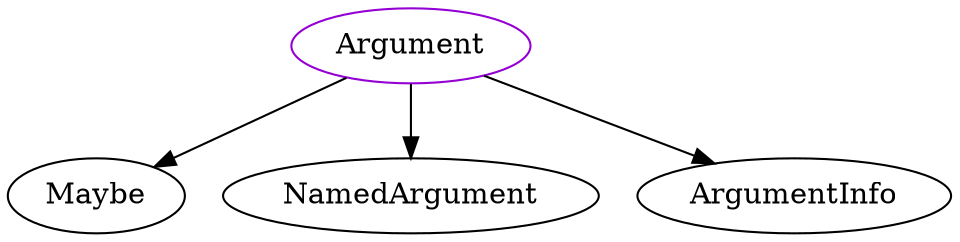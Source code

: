 digraph argument{
Argument -> Maybe;
Argument -> NamedArgument;
Argument -> ArgumentInfo;
Argument	[shape=oval, color=darkviolet, label="Argument"];
}
